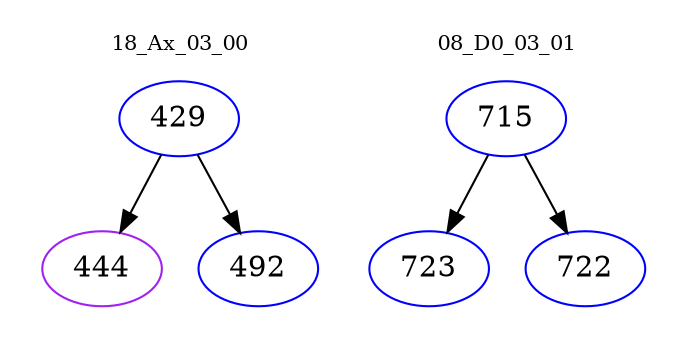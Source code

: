 digraph{
subgraph cluster_0 {
color = white
label = "18_Ax_03_00";
fontsize=10;
T0_429 [label="429", color="blue"]
T0_429 -> T0_444 [color="black"]
T0_444 [label="444", color="purple"]
T0_429 -> T0_492 [color="black"]
T0_492 [label="492", color="blue"]
}
subgraph cluster_1 {
color = white
label = "08_D0_03_01";
fontsize=10;
T1_715 [label="715", color="blue"]
T1_715 -> T1_723 [color="black"]
T1_723 [label="723", color="blue"]
T1_715 -> T1_722 [color="black"]
T1_722 [label="722", color="blue"]
}
}
